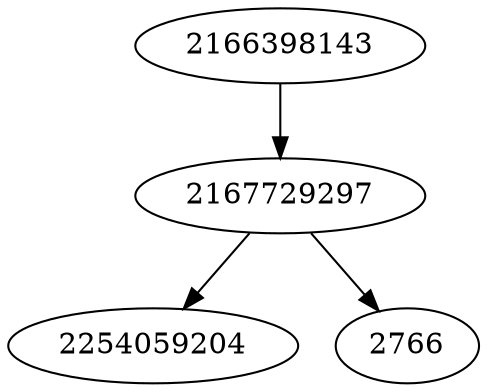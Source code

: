 strict digraph  {
2167729297;
2254059204;
2766;
2166398143;
2167729297 -> 2766;
2167729297 -> 2254059204;
2166398143 -> 2167729297;
}
